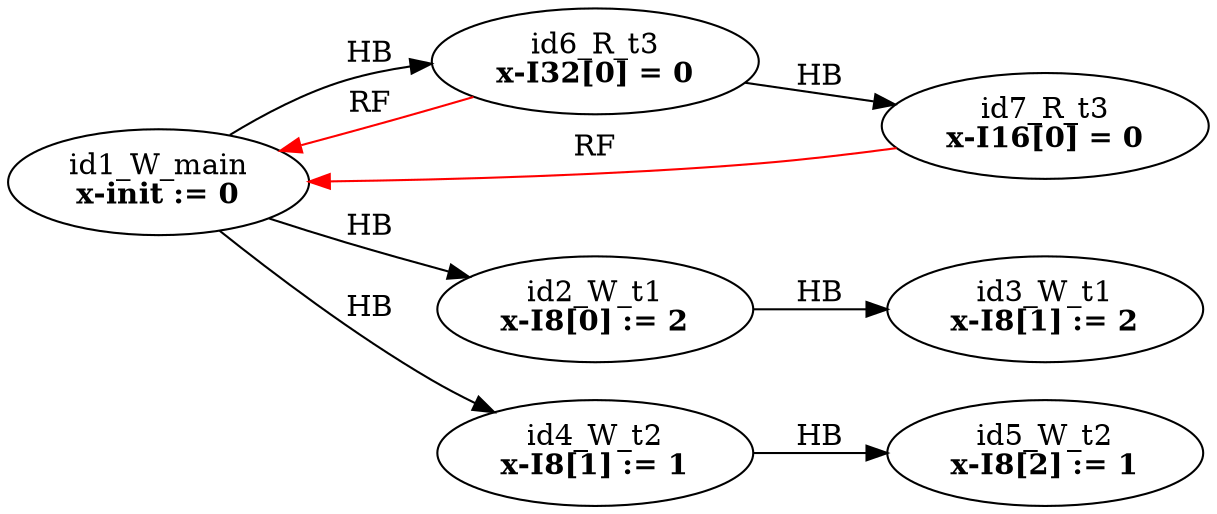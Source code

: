 digraph memory_model {
rankdir=LR;
splines=true; esep=0.5;
id2_W_t1 -> id3_W_t1 [label = "HB", color="black"];
id4_W_t2 -> id5_W_t2 [label = "HB", color="black"];
id6_R_t3 -> id7_R_t3 [label = "HB", color="black"];
id1_W_main -> id2_W_t1 [label = "HB", color="black"];
id1_W_main -> id4_W_t2 [label = "HB", color="black"];
id1_W_main -> id6_R_t3 [label = "HB", color="black"];
id6_R_t3 -> id1_W_main [label = "RF", color="red"];
id7_R_t3 -> id1_W_main [label = "RF", color="red"];
id1_W_main [label=<id1_W_main<br/><B>x-init := 0</B>>, pos="5.0,4!"]
id2_W_t1 [label=<id2_W_t1<br/><B>x-I8[0] := 2</B>>, pos="0,2!"]
id3_W_t1 [label=<id3_W_t1<br/><B>x-I8[1] := 2</B>>, pos="0,0!"]
id4_W_t2 [label=<id4_W_t2<br/><B>x-I8[1] := 1</B>>, pos="5,2!"]
id5_W_t2 [label=<id5_W_t2<br/><B>x-I8[2] := 1</B>>, pos="5,0!"]
id6_R_t3 [label=<id6_R_t3<br/><B>x-I32[0] = 0</B>>, pos="10,2!"]
id7_R_t3 [label=<id7_R_t3<br/><B>x-I16[0] = 0</B>>, pos="10,0!"]
}